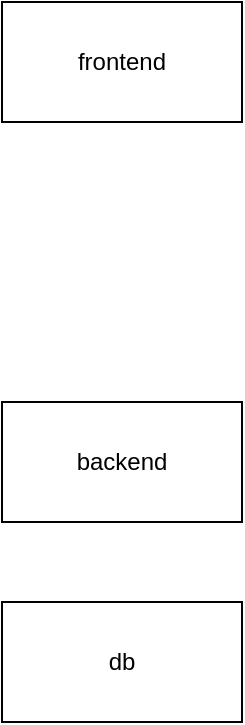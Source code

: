<mxfile version="15.8.2" type="github">
  <diagram id="4--m4Km5jCpsTV1IGMaW" name="Page-1">
    <mxGraphModel dx="1590" dy="720" grid="1" gridSize="10" guides="1" tooltips="1" connect="1" arrows="1" fold="1" page="1" pageScale="1" pageWidth="850" pageHeight="1100" math="0" shadow="0">
      <root>
        <mxCell id="0" />
        <mxCell id="1" parent="0" />
        <mxCell id="gAfc1uIG-7i2aHRbjNRq-1" value="&lt;div&gt;backend&lt;/div&gt;" style="rounded=0;whiteSpace=wrap;html=1;" vertex="1" parent="1">
          <mxGeometry x="360" y="340" width="120" height="60" as="geometry" />
        </mxCell>
        <mxCell id="gAfc1uIG-7i2aHRbjNRq-2" value="&lt;div&gt;frontend&lt;/div&gt;" style="rounded=0;whiteSpace=wrap;html=1;" vertex="1" parent="1">
          <mxGeometry x="360" y="140" width="120" height="60" as="geometry" />
        </mxCell>
        <mxCell id="gAfc1uIG-7i2aHRbjNRq-3" value="db" style="rounded=0;whiteSpace=wrap;html=1;" vertex="1" parent="1">
          <mxGeometry x="360" y="440" width="120" height="60" as="geometry" />
        </mxCell>
      </root>
    </mxGraphModel>
  </diagram>
</mxfile>
